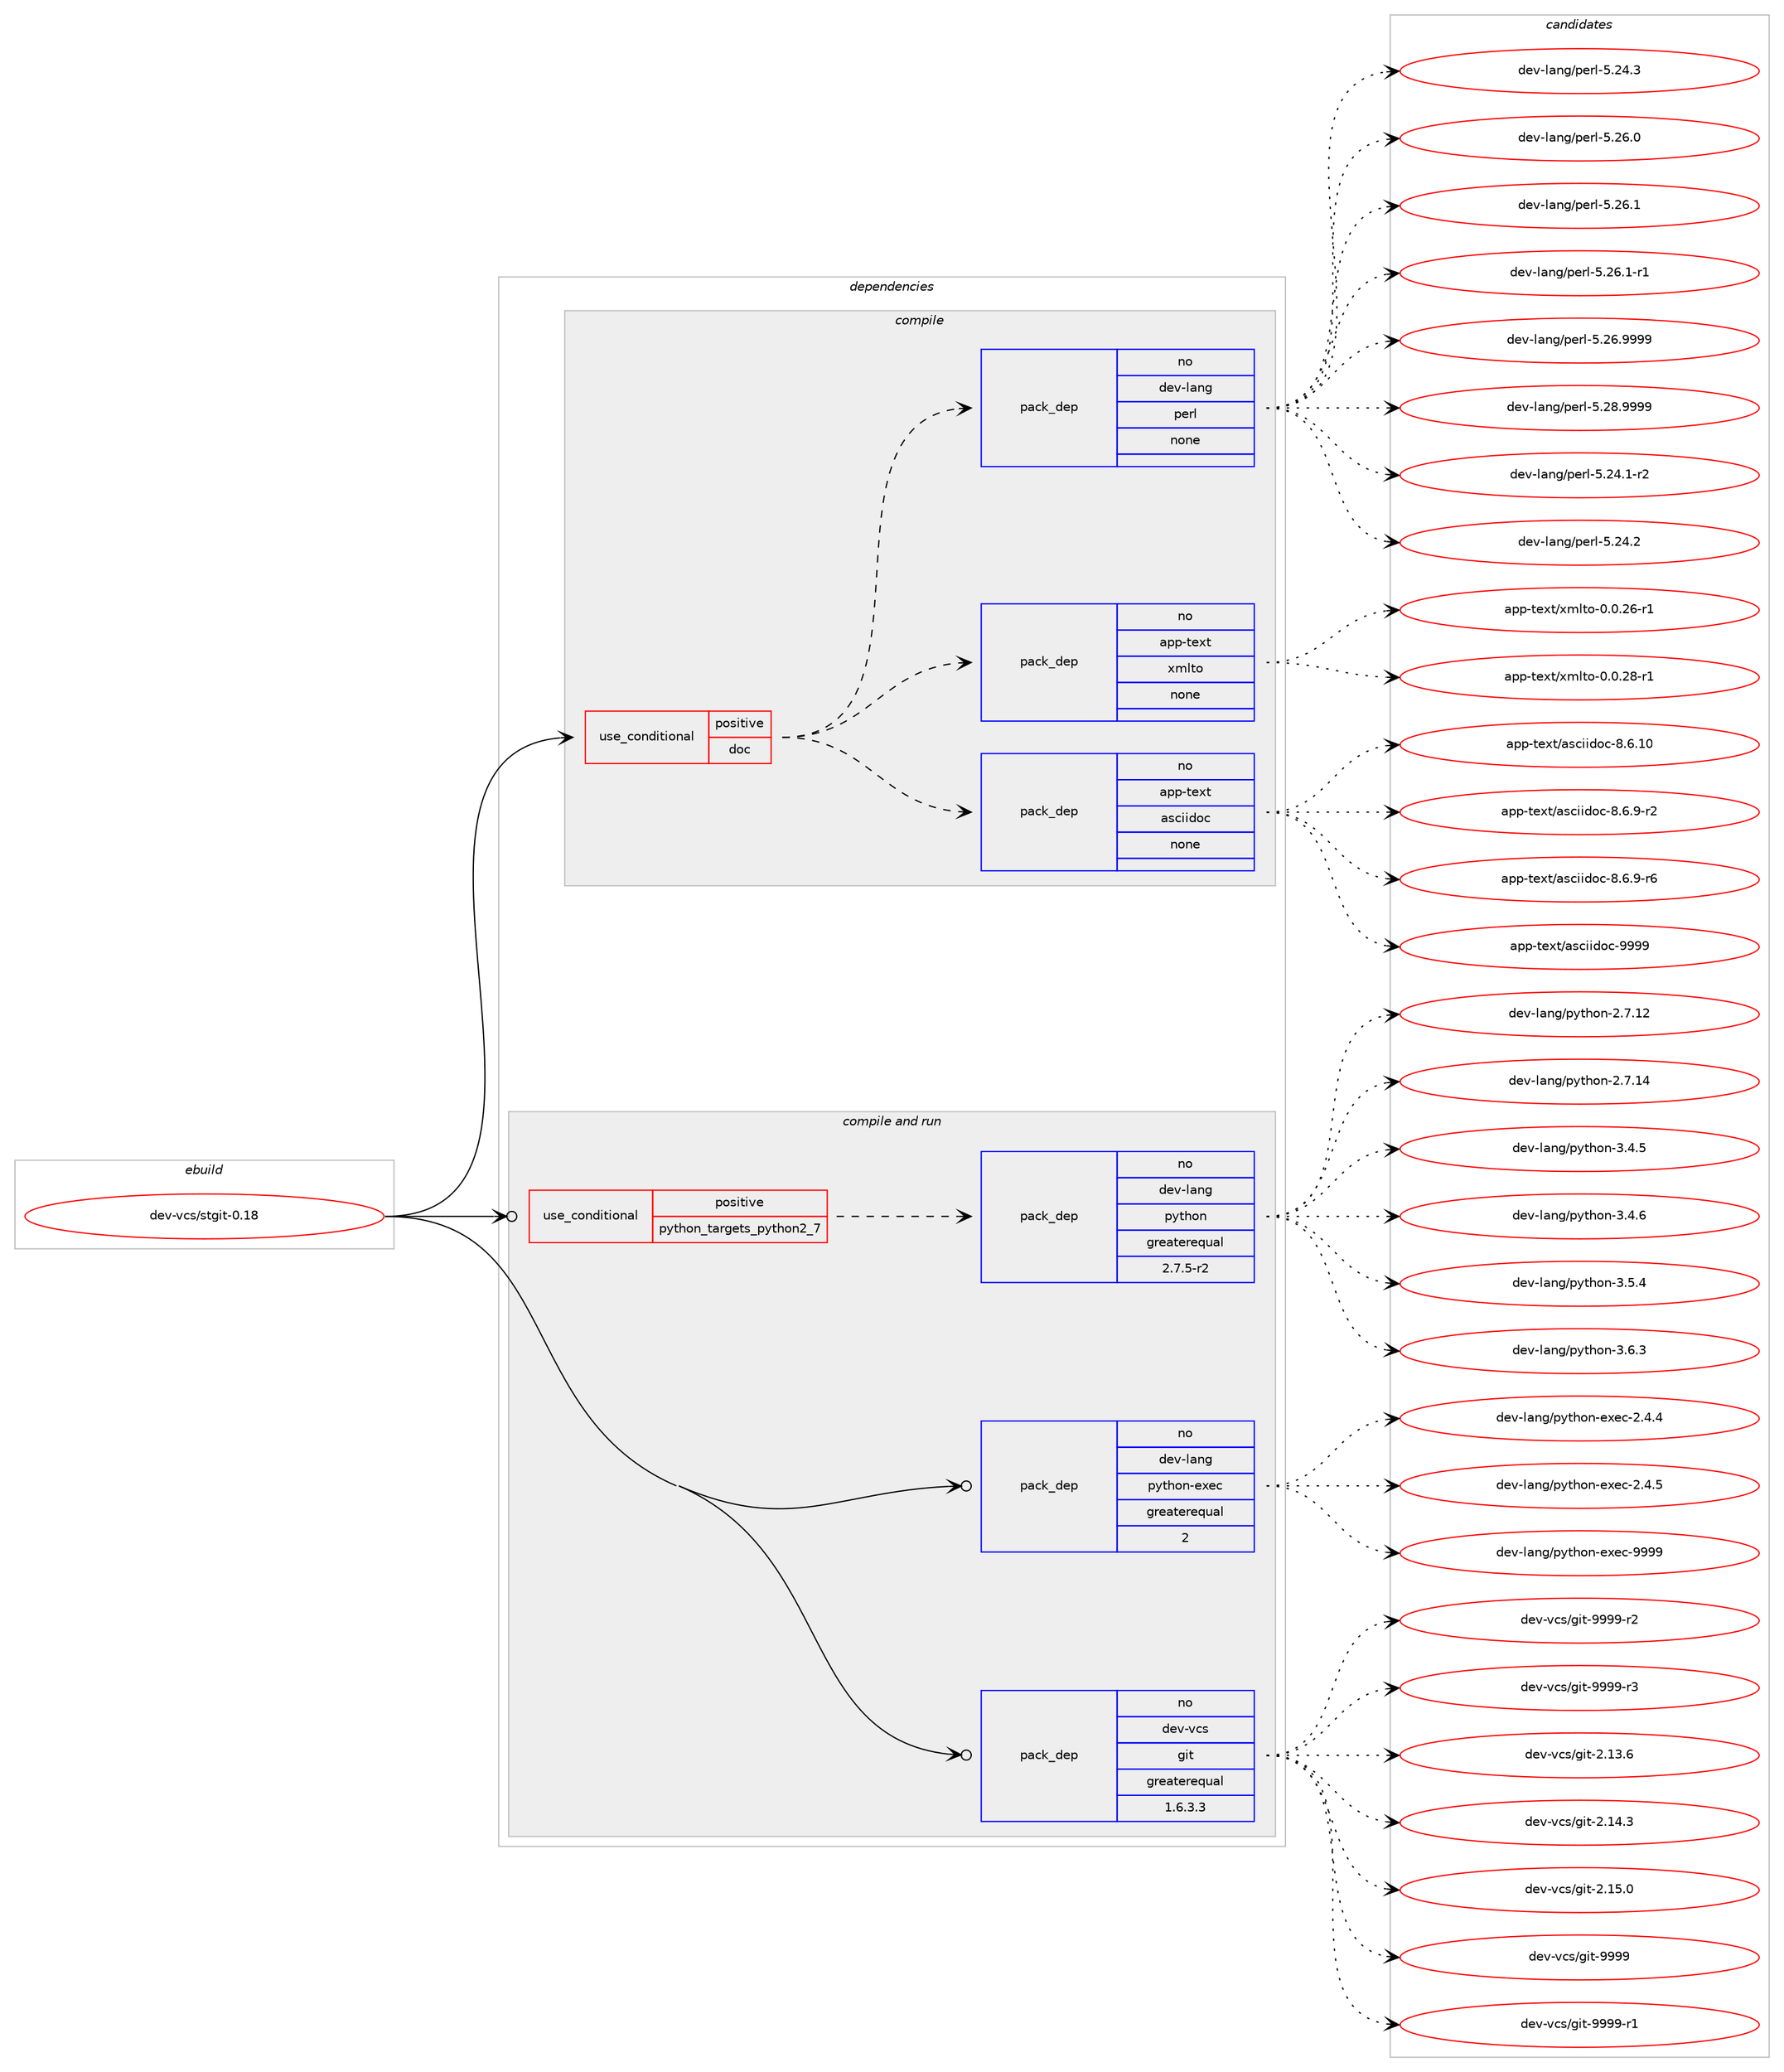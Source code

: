 digraph prolog {

# *************
# Graph options
# *************

newrank=true;
concentrate=true;
compound=true;
graph [rankdir=LR,fontname=Helvetica,fontsize=10,ranksep=1.5];#, ranksep=2.5, nodesep=0.2];
edge  [arrowhead=vee];
node  [fontname=Helvetica,fontsize=10];

# **********
# The ebuild
# **********

subgraph cluster_leftcol {
color=gray;
rank=same;
label=<<i>ebuild</i>>;
id [label="dev-vcs/stgit-0.18", color=red, width=4, href="../dev-vcs/stgit-0.18.svg"];
}

# ****************
# The dependencies
# ****************

subgraph cluster_midcol {
color=gray;
label=<<i>dependencies</i>>;
subgraph cluster_compile {
fillcolor="#eeeeee";
style=filled;
label=<<i>compile</i>>;
subgraph cond79481 {
dependency291968 [label=<<TABLE BORDER="0" CELLBORDER="1" CELLSPACING="0" CELLPADDING="4"><TR><TD ROWSPAN="3" CELLPADDING="10">use_conditional</TD></TR><TR><TD>positive</TD></TR><TR><TD>doc</TD></TR></TABLE>>, shape=none, color=red];
subgraph pack208152 {
dependency291969 [label=<<TABLE BORDER="0" CELLBORDER="1" CELLSPACING="0" CELLPADDING="4" WIDTH="220"><TR><TD ROWSPAN="6" CELLPADDING="30">pack_dep</TD></TR><TR><TD WIDTH="110">no</TD></TR><TR><TD>app-text</TD></TR><TR><TD>asciidoc</TD></TR><TR><TD>none</TD></TR><TR><TD></TD></TR></TABLE>>, shape=none, color=blue];
}
dependency291968:e -> dependency291969:w [weight=20,style="dashed",arrowhead="vee"];
subgraph pack208153 {
dependency291970 [label=<<TABLE BORDER="0" CELLBORDER="1" CELLSPACING="0" CELLPADDING="4" WIDTH="220"><TR><TD ROWSPAN="6" CELLPADDING="30">pack_dep</TD></TR><TR><TD WIDTH="110">no</TD></TR><TR><TD>app-text</TD></TR><TR><TD>xmlto</TD></TR><TR><TD>none</TD></TR><TR><TD></TD></TR></TABLE>>, shape=none, color=blue];
}
dependency291968:e -> dependency291970:w [weight=20,style="dashed",arrowhead="vee"];
subgraph pack208154 {
dependency291971 [label=<<TABLE BORDER="0" CELLBORDER="1" CELLSPACING="0" CELLPADDING="4" WIDTH="220"><TR><TD ROWSPAN="6" CELLPADDING="30">pack_dep</TD></TR><TR><TD WIDTH="110">no</TD></TR><TR><TD>dev-lang</TD></TR><TR><TD>perl</TD></TR><TR><TD>none</TD></TR><TR><TD></TD></TR></TABLE>>, shape=none, color=blue];
}
dependency291968:e -> dependency291971:w [weight=20,style="dashed",arrowhead="vee"];
}
id:e -> dependency291968:w [weight=20,style="solid",arrowhead="vee"];
}
subgraph cluster_compileandrun {
fillcolor="#eeeeee";
style=filled;
label=<<i>compile and run</i>>;
subgraph cond79482 {
dependency291972 [label=<<TABLE BORDER="0" CELLBORDER="1" CELLSPACING="0" CELLPADDING="4"><TR><TD ROWSPAN="3" CELLPADDING="10">use_conditional</TD></TR><TR><TD>positive</TD></TR><TR><TD>python_targets_python2_7</TD></TR></TABLE>>, shape=none, color=red];
subgraph pack208155 {
dependency291973 [label=<<TABLE BORDER="0" CELLBORDER="1" CELLSPACING="0" CELLPADDING="4" WIDTH="220"><TR><TD ROWSPAN="6" CELLPADDING="30">pack_dep</TD></TR><TR><TD WIDTH="110">no</TD></TR><TR><TD>dev-lang</TD></TR><TR><TD>python</TD></TR><TR><TD>greaterequal</TD></TR><TR><TD>2.7.5-r2</TD></TR></TABLE>>, shape=none, color=blue];
}
dependency291972:e -> dependency291973:w [weight=20,style="dashed",arrowhead="vee"];
}
id:e -> dependency291972:w [weight=20,style="solid",arrowhead="odotvee"];
subgraph pack208156 {
dependency291974 [label=<<TABLE BORDER="0" CELLBORDER="1" CELLSPACING="0" CELLPADDING="4" WIDTH="220"><TR><TD ROWSPAN="6" CELLPADDING="30">pack_dep</TD></TR><TR><TD WIDTH="110">no</TD></TR><TR><TD>dev-lang</TD></TR><TR><TD>python-exec</TD></TR><TR><TD>greaterequal</TD></TR><TR><TD>2</TD></TR></TABLE>>, shape=none, color=blue];
}
id:e -> dependency291974:w [weight=20,style="solid",arrowhead="odotvee"];
subgraph pack208157 {
dependency291975 [label=<<TABLE BORDER="0" CELLBORDER="1" CELLSPACING="0" CELLPADDING="4" WIDTH="220"><TR><TD ROWSPAN="6" CELLPADDING="30">pack_dep</TD></TR><TR><TD WIDTH="110">no</TD></TR><TR><TD>dev-vcs</TD></TR><TR><TD>git</TD></TR><TR><TD>greaterequal</TD></TR><TR><TD>1.6.3.3</TD></TR></TABLE>>, shape=none, color=blue];
}
id:e -> dependency291975:w [weight=20,style="solid",arrowhead="odotvee"];
}
subgraph cluster_run {
fillcolor="#eeeeee";
style=filled;
label=<<i>run</i>>;
}
}

# **************
# The candidates
# **************

subgraph cluster_choices {
rank=same;
color=gray;
label=<<i>candidates</i>>;

subgraph choice208152 {
color=black;
nodesep=1;
choice97112112451161011201164797115991051051001119945564654464948 [label="app-text/asciidoc-8.6.10", color=red, width=4,href="../app-text/asciidoc-8.6.10.svg"];
choice9711211245116101120116479711599105105100111994556465446574511450 [label="app-text/asciidoc-8.6.9-r2", color=red, width=4,href="../app-text/asciidoc-8.6.9-r2.svg"];
choice9711211245116101120116479711599105105100111994556465446574511454 [label="app-text/asciidoc-8.6.9-r6", color=red, width=4,href="../app-text/asciidoc-8.6.9-r6.svg"];
choice9711211245116101120116479711599105105100111994557575757 [label="app-text/asciidoc-9999", color=red, width=4,href="../app-text/asciidoc-9999.svg"];
dependency291969:e -> choice97112112451161011201164797115991051051001119945564654464948:w [style=dotted,weight="100"];
dependency291969:e -> choice9711211245116101120116479711599105105100111994556465446574511450:w [style=dotted,weight="100"];
dependency291969:e -> choice9711211245116101120116479711599105105100111994556465446574511454:w [style=dotted,weight="100"];
dependency291969:e -> choice9711211245116101120116479711599105105100111994557575757:w [style=dotted,weight="100"];
}
subgraph choice208153 {
color=black;
nodesep=1;
choice971121124511610112011647120109108116111454846484650544511449 [label="app-text/xmlto-0.0.26-r1", color=red, width=4,href="../app-text/xmlto-0.0.26-r1.svg"];
choice971121124511610112011647120109108116111454846484650564511449 [label="app-text/xmlto-0.0.28-r1", color=red, width=4,href="../app-text/xmlto-0.0.28-r1.svg"];
dependency291970:e -> choice971121124511610112011647120109108116111454846484650544511449:w [style=dotted,weight="100"];
dependency291970:e -> choice971121124511610112011647120109108116111454846484650564511449:w [style=dotted,weight="100"];
}
subgraph choice208154 {
color=black;
nodesep=1;
choice100101118451089711010347112101114108455346505246494511450 [label="dev-lang/perl-5.24.1-r2", color=red, width=4,href="../dev-lang/perl-5.24.1-r2.svg"];
choice10010111845108971101034711210111410845534650524650 [label="dev-lang/perl-5.24.2", color=red, width=4,href="../dev-lang/perl-5.24.2.svg"];
choice10010111845108971101034711210111410845534650524651 [label="dev-lang/perl-5.24.3", color=red, width=4,href="../dev-lang/perl-5.24.3.svg"];
choice10010111845108971101034711210111410845534650544648 [label="dev-lang/perl-5.26.0", color=red, width=4,href="../dev-lang/perl-5.26.0.svg"];
choice10010111845108971101034711210111410845534650544649 [label="dev-lang/perl-5.26.1", color=red, width=4,href="../dev-lang/perl-5.26.1.svg"];
choice100101118451089711010347112101114108455346505446494511449 [label="dev-lang/perl-5.26.1-r1", color=red, width=4,href="../dev-lang/perl-5.26.1-r1.svg"];
choice10010111845108971101034711210111410845534650544657575757 [label="dev-lang/perl-5.26.9999", color=red, width=4,href="../dev-lang/perl-5.26.9999.svg"];
choice10010111845108971101034711210111410845534650564657575757 [label="dev-lang/perl-5.28.9999", color=red, width=4,href="../dev-lang/perl-5.28.9999.svg"];
dependency291971:e -> choice100101118451089711010347112101114108455346505246494511450:w [style=dotted,weight="100"];
dependency291971:e -> choice10010111845108971101034711210111410845534650524650:w [style=dotted,weight="100"];
dependency291971:e -> choice10010111845108971101034711210111410845534650524651:w [style=dotted,weight="100"];
dependency291971:e -> choice10010111845108971101034711210111410845534650544648:w [style=dotted,weight="100"];
dependency291971:e -> choice10010111845108971101034711210111410845534650544649:w [style=dotted,weight="100"];
dependency291971:e -> choice100101118451089711010347112101114108455346505446494511449:w [style=dotted,weight="100"];
dependency291971:e -> choice10010111845108971101034711210111410845534650544657575757:w [style=dotted,weight="100"];
dependency291971:e -> choice10010111845108971101034711210111410845534650564657575757:w [style=dotted,weight="100"];
}
subgraph choice208155 {
color=black;
nodesep=1;
choice10010111845108971101034711212111610411111045504655464950 [label="dev-lang/python-2.7.12", color=red, width=4,href="../dev-lang/python-2.7.12.svg"];
choice10010111845108971101034711212111610411111045504655464952 [label="dev-lang/python-2.7.14", color=red, width=4,href="../dev-lang/python-2.7.14.svg"];
choice100101118451089711010347112121116104111110455146524653 [label="dev-lang/python-3.4.5", color=red, width=4,href="../dev-lang/python-3.4.5.svg"];
choice100101118451089711010347112121116104111110455146524654 [label="dev-lang/python-3.4.6", color=red, width=4,href="../dev-lang/python-3.4.6.svg"];
choice100101118451089711010347112121116104111110455146534652 [label="dev-lang/python-3.5.4", color=red, width=4,href="../dev-lang/python-3.5.4.svg"];
choice100101118451089711010347112121116104111110455146544651 [label="dev-lang/python-3.6.3", color=red, width=4,href="../dev-lang/python-3.6.3.svg"];
dependency291973:e -> choice10010111845108971101034711212111610411111045504655464950:w [style=dotted,weight="100"];
dependency291973:e -> choice10010111845108971101034711212111610411111045504655464952:w [style=dotted,weight="100"];
dependency291973:e -> choice100101118451089711010347112121116104111110455146524653:w [style=dotted,weight="100"];
dependency291973:e -> choice100101118451089711010347112121116104111110455146524654:w [style=dotted,weight="100"];
dependency291973:e -> choice100101118451089711010347112121116104111110455146534652:w [style=dotted,weight="100"];
dependency291973:e -> choice100101118451089711010347112121116104111110455146544651:w [style=dotted,weight="100"];
}
subgraph choice208156 {
color=black;
nodesep=1;
choice1001011184510897110103471121211161041111104510112010199455046524652 [label="dev-lang/python-exec-2.4.4", color=red, width=4,href="../dev-lang/python-exec-2.4.4.svg"];
choice1001011184510897110103471121211161041111104510112010199455046524653 [label="dev-lang/python-exec-2.4.5", color=red, width=4,href="../dev-lang/python-exec-2.4.5.svg"];
choice10010111845108971101034711212111610411111045101120101994557575757 [label="dev-lang/python-exec-9999", color=red, width=4,href="../dev-lang/python-exec-9999.svg"];
dependency291974:e -> choice1001011184510897110103471121211161041111104510112010199455046524652:w [style=dotted,weight="100"];
dependency291974:e -> choice1001011184510897110103471121211161041111104510112010199455046524653:w [style=dotted,weight="100"];
dependency291974:e -> choice10010111845108971101034711212111610411111045101120101994557575757:w [style=dotted,weight="100"];
}
subgraph choice208157 {
color=black;
nodesep=1;
choice10010111845118991154710310511645504649514654 [label="dev-vcs/git-2.13.6", color=red, width=4,href="../dev-vcs/git-2.13.6.svg"];
choice10010111845118991154710310511645504649524651 [label="dev-vcs/git-2.14.3", color=red, width=4,href="../dev-vcs/git-2.14.3.svg"];
choice10010111845118991154710310511645504649534648 [label="dev-vcs/git-2.15.0", color=red, width=4,href="../dev-vcs/git-2.15.0.svg"];
choice1001011184511899115471031051164557575757 [label="dev-vcs/git-9999", color=red, width=4,href="../dev-vcs/git-9999.svg"];
choice10010111845118991154710310511645575757574511449 [label="dev-vcs/git-9999-r1", color=red, width=4,href="../dev-vcs/git-9999-r1.svg"];
choice10010111845118991154710310511645575757574511450 [label="dev-vcs/git-9999-r2", color=red, width=4,href="../dev-vcs/git-9999-r2.svg"];
choice10010111845118991154710310511645575757574511451 [label="dev-vcs/git-9999-r3", color=red, width=4,href="../dev-vcs/git-9999-r3.svg"];
dependency291975:e -> choice10010111845118991154710310511645504649514654:w [style=dotted,weight="100"];
dependency291975:e -> choice10010111845118991154710310511645504649524651:w [style=dotted,weight="100"];
dependency291975:e -> choice10010111845118991154710310511645504649534648:w [style=dotted,weight="100"];
dependency291975:e -> choice1001011184511899115471031051164557575757:w [style=dotted,weight="100"];
dependency291975:e -> choice10010111845118991154710310511645575757574511449:w [style=dotted,weight="100"];
dependency291975:e -> choice10010111845118991154710310511645575757574511450:w [style=dotted,weight="100"];
dependency291975:e -> choice10010111845118991154710310511645575757574511451:w [style=dotted,weight="100"];
}
}

}
